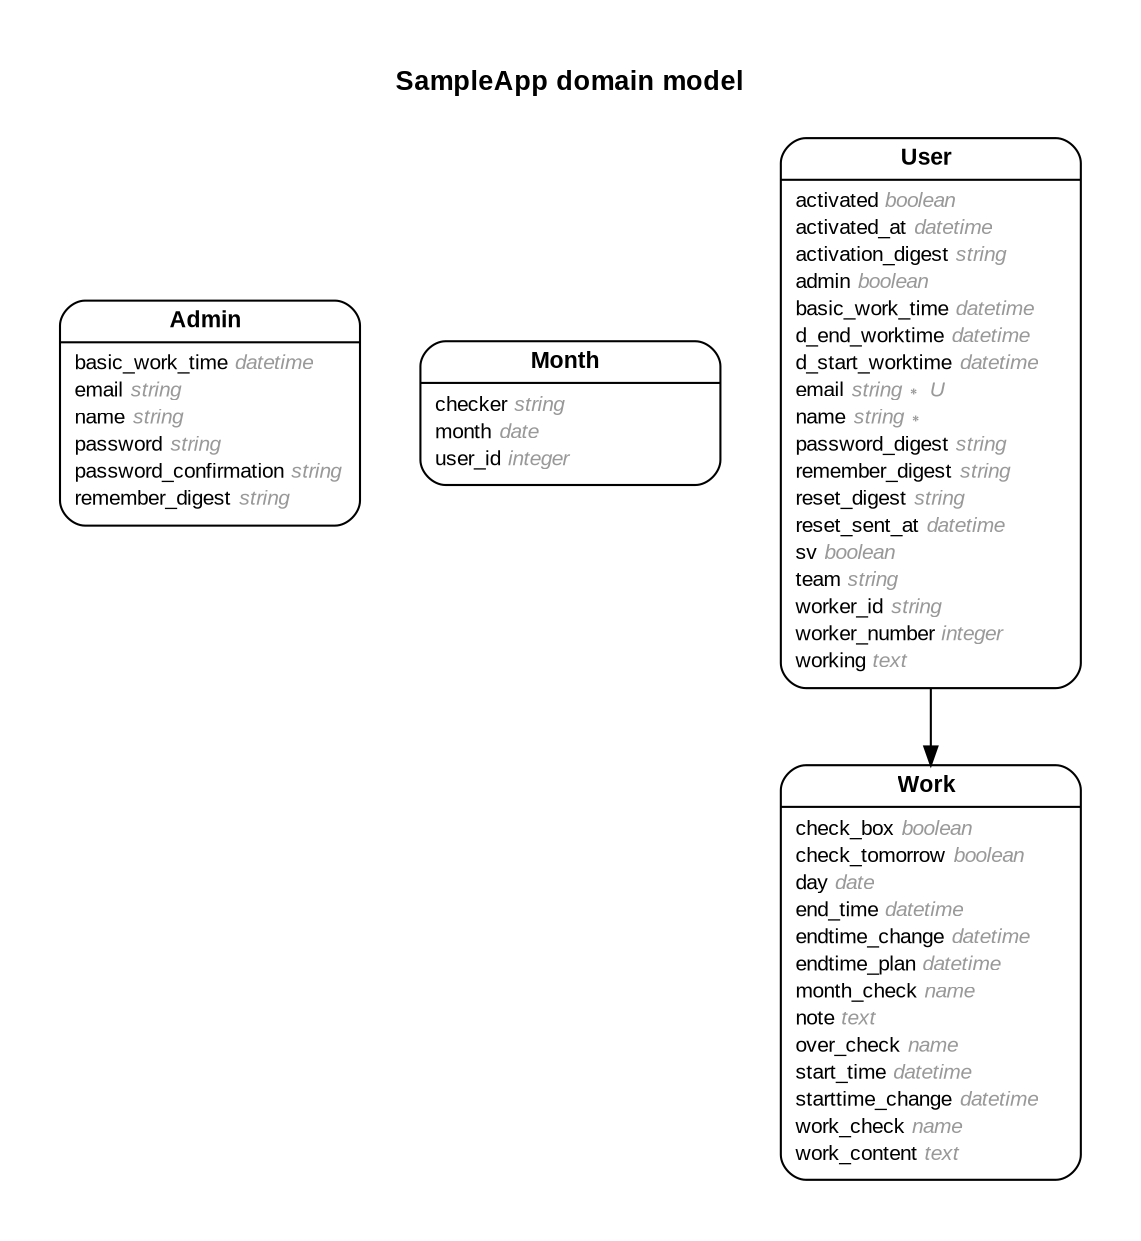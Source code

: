 digraph SampleApp {
rankdir = "LR";
ranksep = "0.5";
nodesep = "0.4";
pad = "0.4,0.4";
margin = "0,0";
concentrate = "true";
labelloc = "t";
fontsize = "13";
fontname = "Arial Bold";
splines = "spline";
node[ shape  =  "Mrecord" , fontsize  =  "10" , fontname  =  "Arial" , margin  =  "0.07,0.05" , penwidth  =  "1.0"];
edge[ fontname  =  "Arial" , fontsize  =  "7" , dir  =  "both" , arrowsize  =  "0.9" , penwidth  =  "1.0" , labelangle  =  "32" , labeldistance  =  "1.8"];
rankdir = "TB";
label = "SampleApp domain model\n\n";
m_Admin [label = <{<table border="0" align="center" cellspacing="0.5" cellpadding="0" width="134">
  <tr><td align="center" valign="bottom" width="130"><font face="Arial Bold" point-size="11">Admin</font></td></tr>
</table>
|
<table border="0" align="left" cellspacing="2" cellpadding="0" width="134">
  <tr><td align="left" width="130" port="basic_work_time">basic_work_time <font face="Arial Italic" color="grey60">datetime</font></td></tr>
  <tr><td align="left" width="130" port="email">email <font face="Arial Italic" color="grey60">string</font></td></tr>
  <tr><td align="left" width="130" port="name">name <font face="Arial Italic" color="grey60">string</font></td></tr>
  <tr><td align="left" width="130" port="password">password <font face="Arial Italic" color="grey60">string</font></td></tr>
  <tr><td align="left" width="130" port="password_confirmation">password_confirmation <font face="Arial Italic" color="grey60">string</font></td></tr>
  <tr><td align="left" width="130" port="remember_digest">remember_digest <font face="Arial Italic" color="grey60">string</font></td></tr>
</table>
}>];
m_Month [label = <{<table border="0" align="center" cellspacing="0.5" cellpadding="0" width="134">
  <tr><td align="center" valign="bottom" width="130"><font face="Arial Bold" point-size="11">Month</font></td></tr>
</table>
|
<table border="0" align="left" cellspacing="2" cellpadding="0" width="134">
  <tr><td align="left" width="130" port="checker">checker <font face="Arial Italic" color="grey60">string</font></td></tr>
  <tr><td align="left" width="130" port="month">month <font face="Arial Italic" color="grey60">date</font></td></tr>
  <tr><td align="left" width="130" port="user_id">user_id <font face="Arial Italic" color="grey60">integer</font></td></tr>
</table>
}>];
m_User [label = <{<table border="0" align="center" cellspacing="0.5" cellpadding="0" width="134">
  <tr><td align="center" valign="bottom" width="130"><font face="Arial Bold" point-size="11">User</font></td></tr>
</table>
|
<table border="0" align="left" cellspacing="2" cellpadding="0" width="134">
  <tr><td align="left" width="130" port="activated">activated <font face="Arial Italic" color="grey60">boolean</font></td></tr>
  <tr><td align="left" width="130" port="activated_at">activated_at <font face="Arial Italic" color="grey60">datetime</font></td></tr>
  <tr><td align="left" width="130" port="activation_digest">activation_digest <font face="Arial Italic" color="grey60">string</font></td></tr>
  <tr><td align="left" width="130" port="admin">admin <font face="Arial Italic" color="grey60">boolean</font></td></tr>
  <tr><td align="left" width="130" port="basic_work_time">basic_work_time <font face="Arial Italic" color="grey60">datetime</font></td></tr>
  <tr><td align="left" width="130" port="d_end_worktime">d_end_worktime <font face="Arial Italic" color="grey60">datetime</font></td></tr>
  <tr><td align="left" width="130" port="d_start_worktime">d_start_worktime <font face="Arial Italic" color="grey60">datetime</font></td></tr>
  <tr><td align="left" width="130" port="email">email <font face="Arial Italic" color="grey60">string ∗ U</font></td></tr>
  <tr><td align="left" width="130" port="name">name <font face="Arial Italic" color="grey60">string ∗</font></td></tr>
  <tr><td align="left" width="130" port="password_digest">password_digest <font face="Arial Italic" color="grey60">string</font></td></tr>
  <tr><td align="left" width="130" port="remember_digest">remember_digest <font face="Arial Italic" color="grey60">string</font></td></tr>
  <tr><td align="left" width="130" port="reset_digest">reset_digest <font face="Arial Italic" color="grey60">string</font></td></tr>
  <tr><td align="left" width="130" port="reset_sent_at">reset_sent_at <font face="Arial Italic" color="grey60">datetime</font></td></tr>
  <tr><td align="left" width="130" port="sv">sv <font face="Arial Italic" color="grey60">boolean</font></td></tr>
  <tr><td align="left" width="130" port="team">team <font face="Arial Italic" color="grey60">string</font></td></tr>
  <tr><td align="left" width="130" port="worker_id">worker_id <font face="Arial Italic" color="grey60">string</font></td></tr>
  <tr><td align="left" width="130" port="worker_number">worker_number <font face="Arial Italic" color="grey60">integer</font></td></tr>
  <tr><td align="left" width="130" port="working">working <font face="Arial Italic" color="grey60">text</font></td></tr>
</table>
}>];
m_Work [label = <{<table border="0" align="center" cellspacing="0.5" cellpadding="0" width="134">
  <tr><td align="center" valign="bottom" width="130"><font face="Arial Bold" point-size="11">Work</font></td></tr>
</table>
|
<table border="0" align="left" cellspacing="2" cellpadding="0" width="134">
  <tr><td align="left" width="130" port="check_box">check_box <font face="Arial Italic" color="grey60">boolean</font></td></tr>
  <tr><td align="left" width="130" port="check_tomorrow">check_tomorrow <font face="Arial Italic" color="grey60">boolean</font></td></tr>
  <tr><td align="left" width="130" port="day">day <font face="Arial Italic" color="grey60">date</font></td></tr>
  <tr><td align="left" width="130" port="end_time">end_time <font face="Arial Italic" color="grey60">datetime</font></td></tr>
  <tr><td align="left" width="130" port="endtime_change">endtime_change <font face="Arial Italic" color="grey60">datetime</font></td></tr>
  <tr><td align="left" width="130" port="endtime_plan">endtime_plan <font face="Arial Italic" color="grey60">datetime</font></td></tr>
  <tr><td align="left" width="130" port="month_check">month_check <font face="Arial Italic" color="grey60">name</font></td></tr>
  <tr><td align="left" width="130" port="note">note <font face="Arial Italic" color="grey60">text</font></td></tr>
  <tr><td align="left" width="130" port="over_check">over_check <font face="Arial Italic" color="grey60">name</font></td></tr>
  <tr><td align="left" width="130" port="start_time">start_time <font face="Arial Italic" color="grey60">datetime</font></td></tr>
  <tr><td align="left" width="130" port="starttime_change">starttime_change <font face="Arial Italic" color="grey60">datetime</font></td></tr>
  <tr><td align="left" width="130" port="work_check">work_check <font face="Arial Italic" color="grey60">name</font></td></tr>
  <tr><td align="left" width="130" port="work_content">work_content <font face="Arial Italic" color="grey60">text</font></td></tr>
</table>
}>];
  m_User -> m_Work [arrowhead = "normal", arrowtail = "none", weight = "2"];
}
